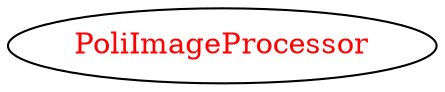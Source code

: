 digraph dependencyGraph {
 concentrate=true;
 ranksep="2.0";
 rankdir="LR"; 
 splines="ortho";
"PoliImageProcessor" [fontcolor="red"];
}